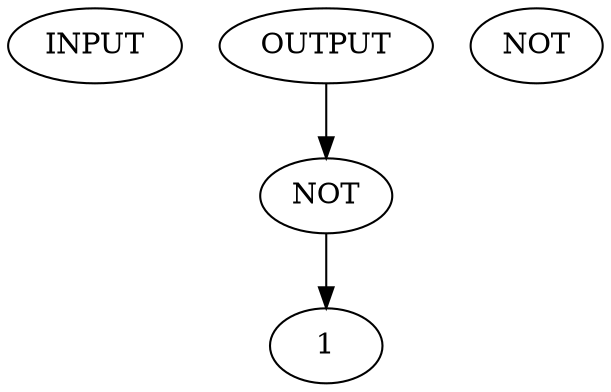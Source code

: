 
digraph test {

I [label = "INPUT"];

GATE [label = "NOT" ];
dangling_GATE [label = "NOT" ];

O [label = "OUTPUT"];

O -> GATE -> 1;

}
